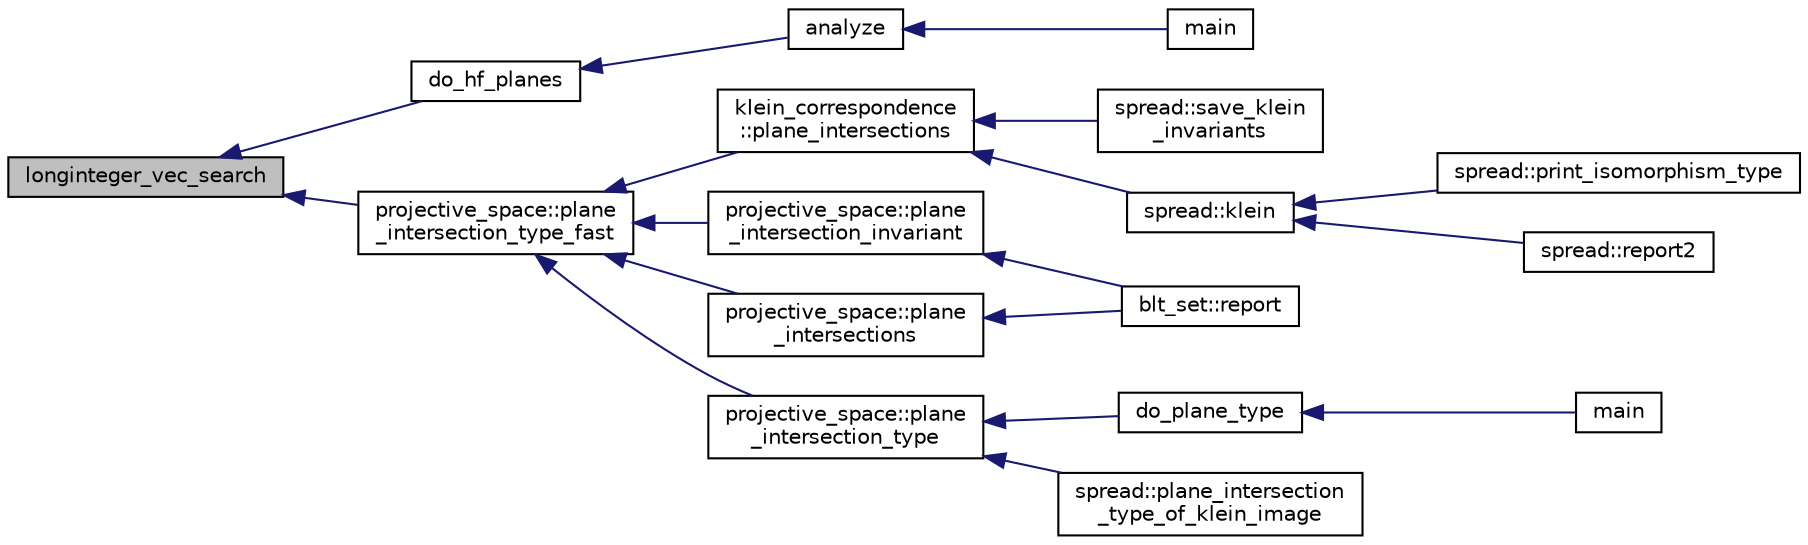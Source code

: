 digraph "longinteger_vec_search"
{
  edge [fontname="Helvetica",fontsize="10",labelfontname="Helvetica",labelfontsize="10"];
  node [fontname="Helvetica",fontsize="10",shape=record];
  rankdir="LR";
  Node7539 [label="longinteger_vec_search",height=0.2,width=0.4,color="black", fillcolor="grey75", style="filled", fontcolor="black"];
  Node7539 -> Node7540 [dir="back",color="midnightblue",fontsize="10",style="solid",fontname="Helvetica"];
  Node7540 [label="do_hf_planes",height=0.2,width=0.4,color="black", fillcolor="white", style="filled",URL="$da/d90/analyze_8_c.html#adf9effb991b2333b4c8b174b3144c88e"];
  Node7540 -> Node7541 [dir="back",color="midnightblue",fontsize="10",style="solid",fontname="Helvetica"];
  Node7541 [label="analyze",height=0.2,width=0.4,color="black", fillcolor="white", style="filled",URL="$da/d90/analyze_8_c.html#aa0c05ca3fc5b1b83451c5a4928234f5e"];
  Node7541 -> Node7542 [dir="back",color="midnightblue",fontsize="10",style="solid",fontname="Helvetica"];
  Node7542 [label="main",height=0.2,width=0.4,color="black", fillcolor="white", style="filled",URL="$da/d90/analyze_8_c.html#a3c04138a5bfe5d72780bb7e82a18e627"];
  Node7539 -> Node7543 [dir="back",color="midnightblue",fontsize="10",style="solid",fontname="Helvetica"];
  Node7543 [label="projective_space::plane\l_intersection_type_fast",height=0.2,width=0.4,color="black", fillcolor="white", style="filled",URL="$d2/d17/classprojective__space.html#ac67be7eb594ae22dc8f1e5235f341d2d"];
  Node7543 -> Node7544 [dir="back",color="midnightblue",fontsize="10",style="solid",fontname="Helvetica"];
  Node7544 [label="klein_correspondence\l::plane_intersections",height=0.2,width=0.4,color="black", fillcolor="white", style="filled",URL="$d7/d99/classklein__correspondence.html#a561aa0d3a66d19a10f9945561a5880b5"];
  Node7544 -> Node7545 [dir="back",color="midnightblue",fontsize="10",style="solid",fontname="Helvetica"];
  Node7545 [label="spread::save_klein\l_invariants",height=0.2,width=0.4,color="black", fillcolor="white", style="filled",URL="$da/dc1/classspread.html#af3b0d52e28dec3d6b495e79fcee88a29"];
  Node7544 -> Node7546 [dir="back",color="midnightblue",fontsize="10",style="solid",fontname="Helvetica"];
  Node7546 [label="spread::klein",height=0.2,width=0.4,color="black", fillcolor="white", style="filled",URL="$da/dc1/classspread.html#a5deb643e8dd301ca92d96d409e85c6aa"];
  Node7546 -> Node7547 [dir="back",color="midnightblue",fontsize="10",style="solid",fontname="Helvetica"];
  Node7547 [label="spread::print_isomorphism_type",height=0.2,width=0.4,color="black", fillcolor="white", style="filled",URL="$da/dc1/classspread.html#ac00cfa228f832076e6e5d81319828fa7"];
  Node7546 -> Node7548 [dir="back",color="midnightblue",fontsize="10",style="solid",fontname="Helvetica"];
  Node7548 [label="spread::report2",height=0.2,width=0.4,color="black", fillcolor="white", style="filled",URL="$da/dc1/classspread.html#a543a79e4e7306af291584f53dacbfdd8"];
  Node7543 -> Node7549 [dir="back",color="midnightblue",fontsize="10",style="solid",fontname="Helvetica"];
  Node7549 [label="projective_space::plane\l_intersection_invariant",height=0.2,width=0.4,color="black", fillcolor="white", style="filled",URL="$d2/d17/classprojective__space.html#ae4ac1e0ff5c8c72ddb504b8931a43e79"];
  Node7549 -> Node7550 [dir="back",color="midnightblue",fontsize="10",style="solid",fontname="Helvetica"];
  Node7550 [label="blt_set::report",height=0.2,width=0.4,color="black", fillcolor="white", style="filled",URL="$d1/d3d/classblt__set.html#a6b19f88bd2b92ebfba7e7c362eb9065c"];
  Node7543 -> Node7551 [dir="back",color="midnightblue",fontsize="10",style="solid",fontname="Helvetica"];
  Node7551 [label="projective_space::plane\l_intersection_type",height=0.2,width=0.4,color="black", fillcolor="white", style="filled",URL="$d2/d17/classprojective__space.html#a56e1a6fec768ec2e052bf609872e229b"];
  Node7551 -> Node7552 [dir="back",color="midnightblue",fontsize="10",style="solid",fontname="Helvetica"];
  Node7552 [label="do_plane_type",height=0.2,width=0.4,color="black", fillcolor="white", style="filled",URL="$d4/d67/geometry_8h.html#a886f1d0c92a60be97721430f1b10b2ac"];
  Node7552 -> Node7553 [dir="back",color="midnightblue",fontsize="10",style="solid",fontname="Helvetica"];
  Node7553 [label="main",height=0.2,width=0.4,color="black", fillcolor="white", style="filled",URL="$d0/d2f/process_8_c.html#a3c04138a5bfe5d72780bb7e82a18e627"];
  Node7551 -> Node7554 [dir="back",color="midnightblue",fontsize="10",style="solid",fontname="Helvetica"];
  Node7554 [label="spread::plane_intersection\l_type_of_klein_image",height=0.2,width=0.4,color="black", fillcolor="white", style="filled",URL="$da/dc1/classspread.html#af24965c92b11f083efef562901770e17"];
  Node7543 -> Node7555 [dir="back",color="midnightblue",fontsize="10",style="solid",fontname="Helvetica"];
  Node7555 [label="projective_space::plane\l_intersections",height=0.2,width=0.4,color="black", fillcolor="white", style="filled",URL="$d2/d17/classprojective__space.html#a22f16785983fa60d7c91051e54cd7e7b"];
  Node7555 -> Node7550 [dir="back",color="midnightblue",fontsize="10",style="solid",fontname="Helvetica"];
}
